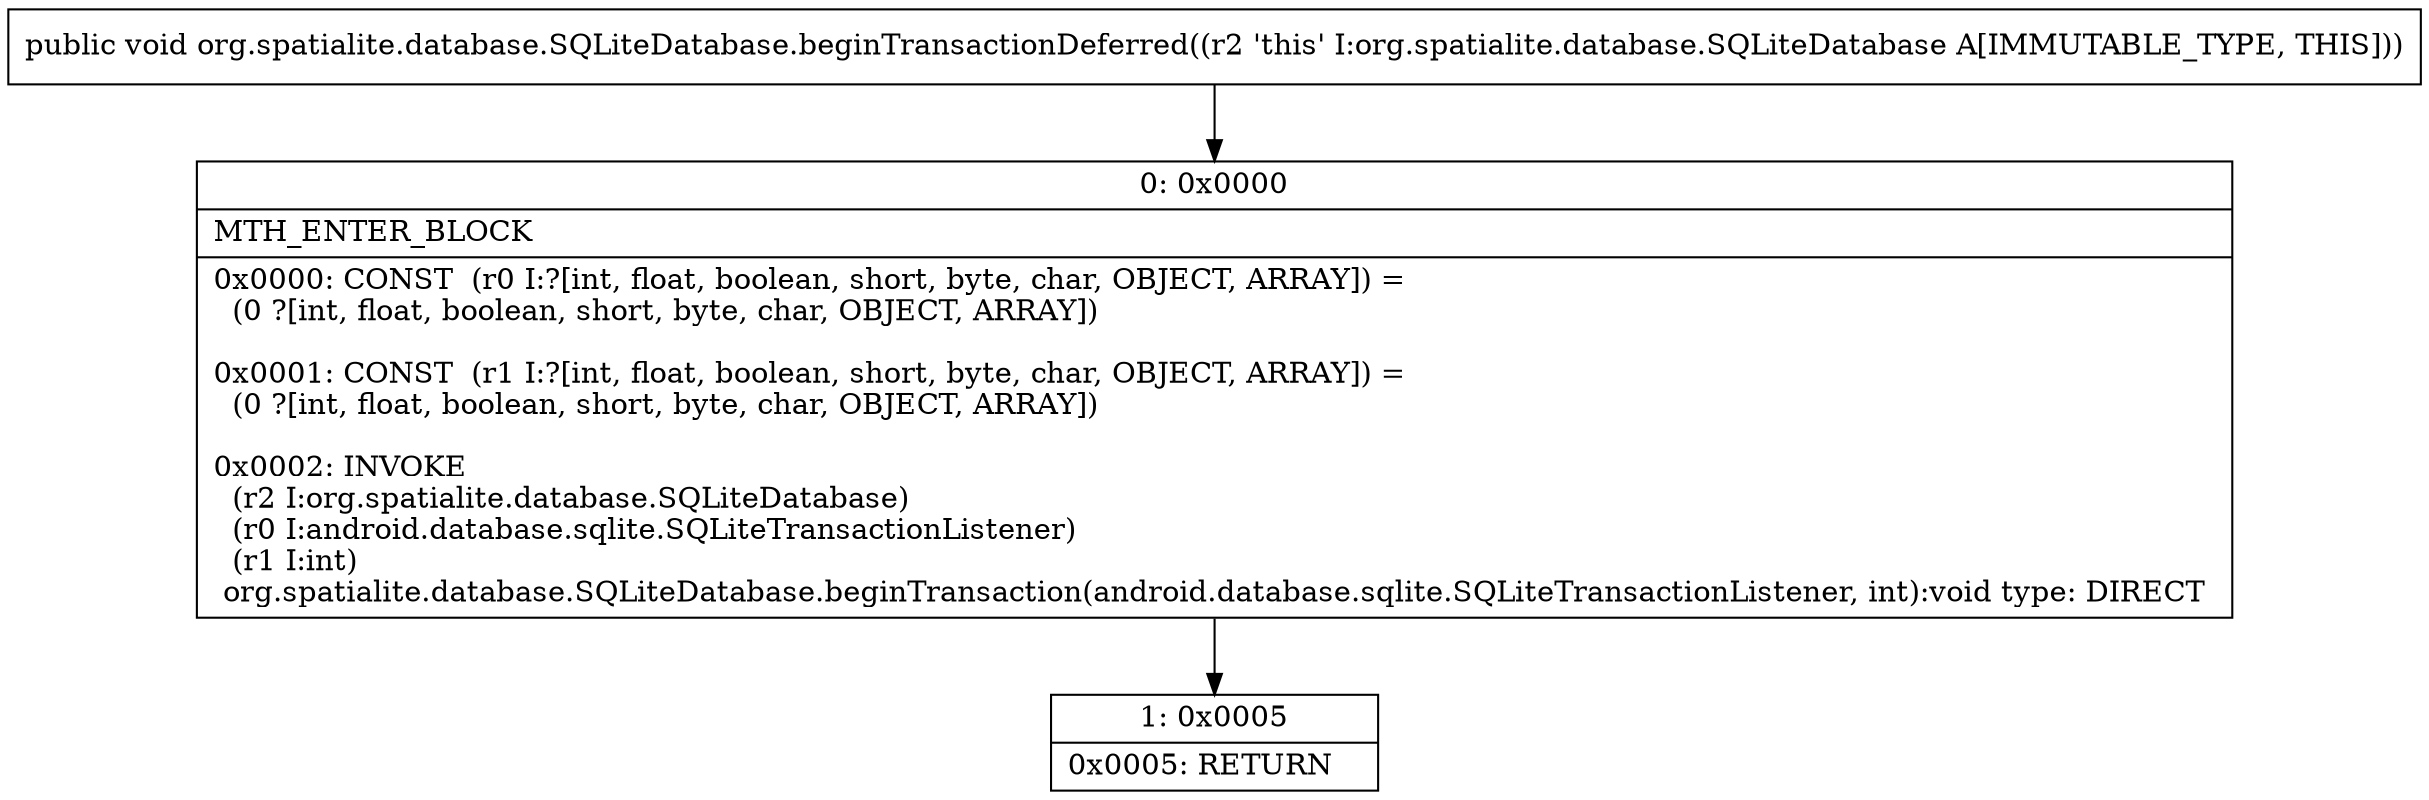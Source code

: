 digraph "CFG fororg.spatialite.database.SQLiteDatabase.beginTransactionDeferred()V" {
Node_0 [shape=record,label="{0\:\ 0x0000|MTH_ENTER_BLOCK\l|0x0000: CONST  (r0 I:?[int, float, boolean, short, byte, char, OBJECT, ARRAY]) = \l  (0 ?[int, float, boolean, short, byte, char, OBJECT, ARRAY])\l \l0x0001: CONST  (r1 I:?[int, float, boolean, short, byte, char, OBJECT, ARRAY]) = \l  (0 ?[int, float, boolean, short, byte, char, OBJECT, ARRAY])\l \l0x0002: INVOKE  \l  (r2 I:org.spatialite.database.SQLiteDatabase)\l  (r0 I:android.database.sqlite.SQLiteTransactionListener)\l  (r1 I:int)\l org.spatialite.database.SQLiteDatabase.beginTransaction(android.database.sqlite.SQLiteTransactionListener, int):void type: DIRECT \l}"];
Node_1 [shape=record,label="{1\:\ 0x0005|0x0005: RETURN   \l}"];
MethodNode[shape=record,label="{public void org.spatialite.database.SQLiteDatabase.beginTransactionDeferred((r2 'this' I:org.spatialite.database.SQLiteDatabase A[IMMUTABLE_TYPE, THIS])) }"];
MethodNode -> Node_0;
Node_0 -> Node_1;
}

